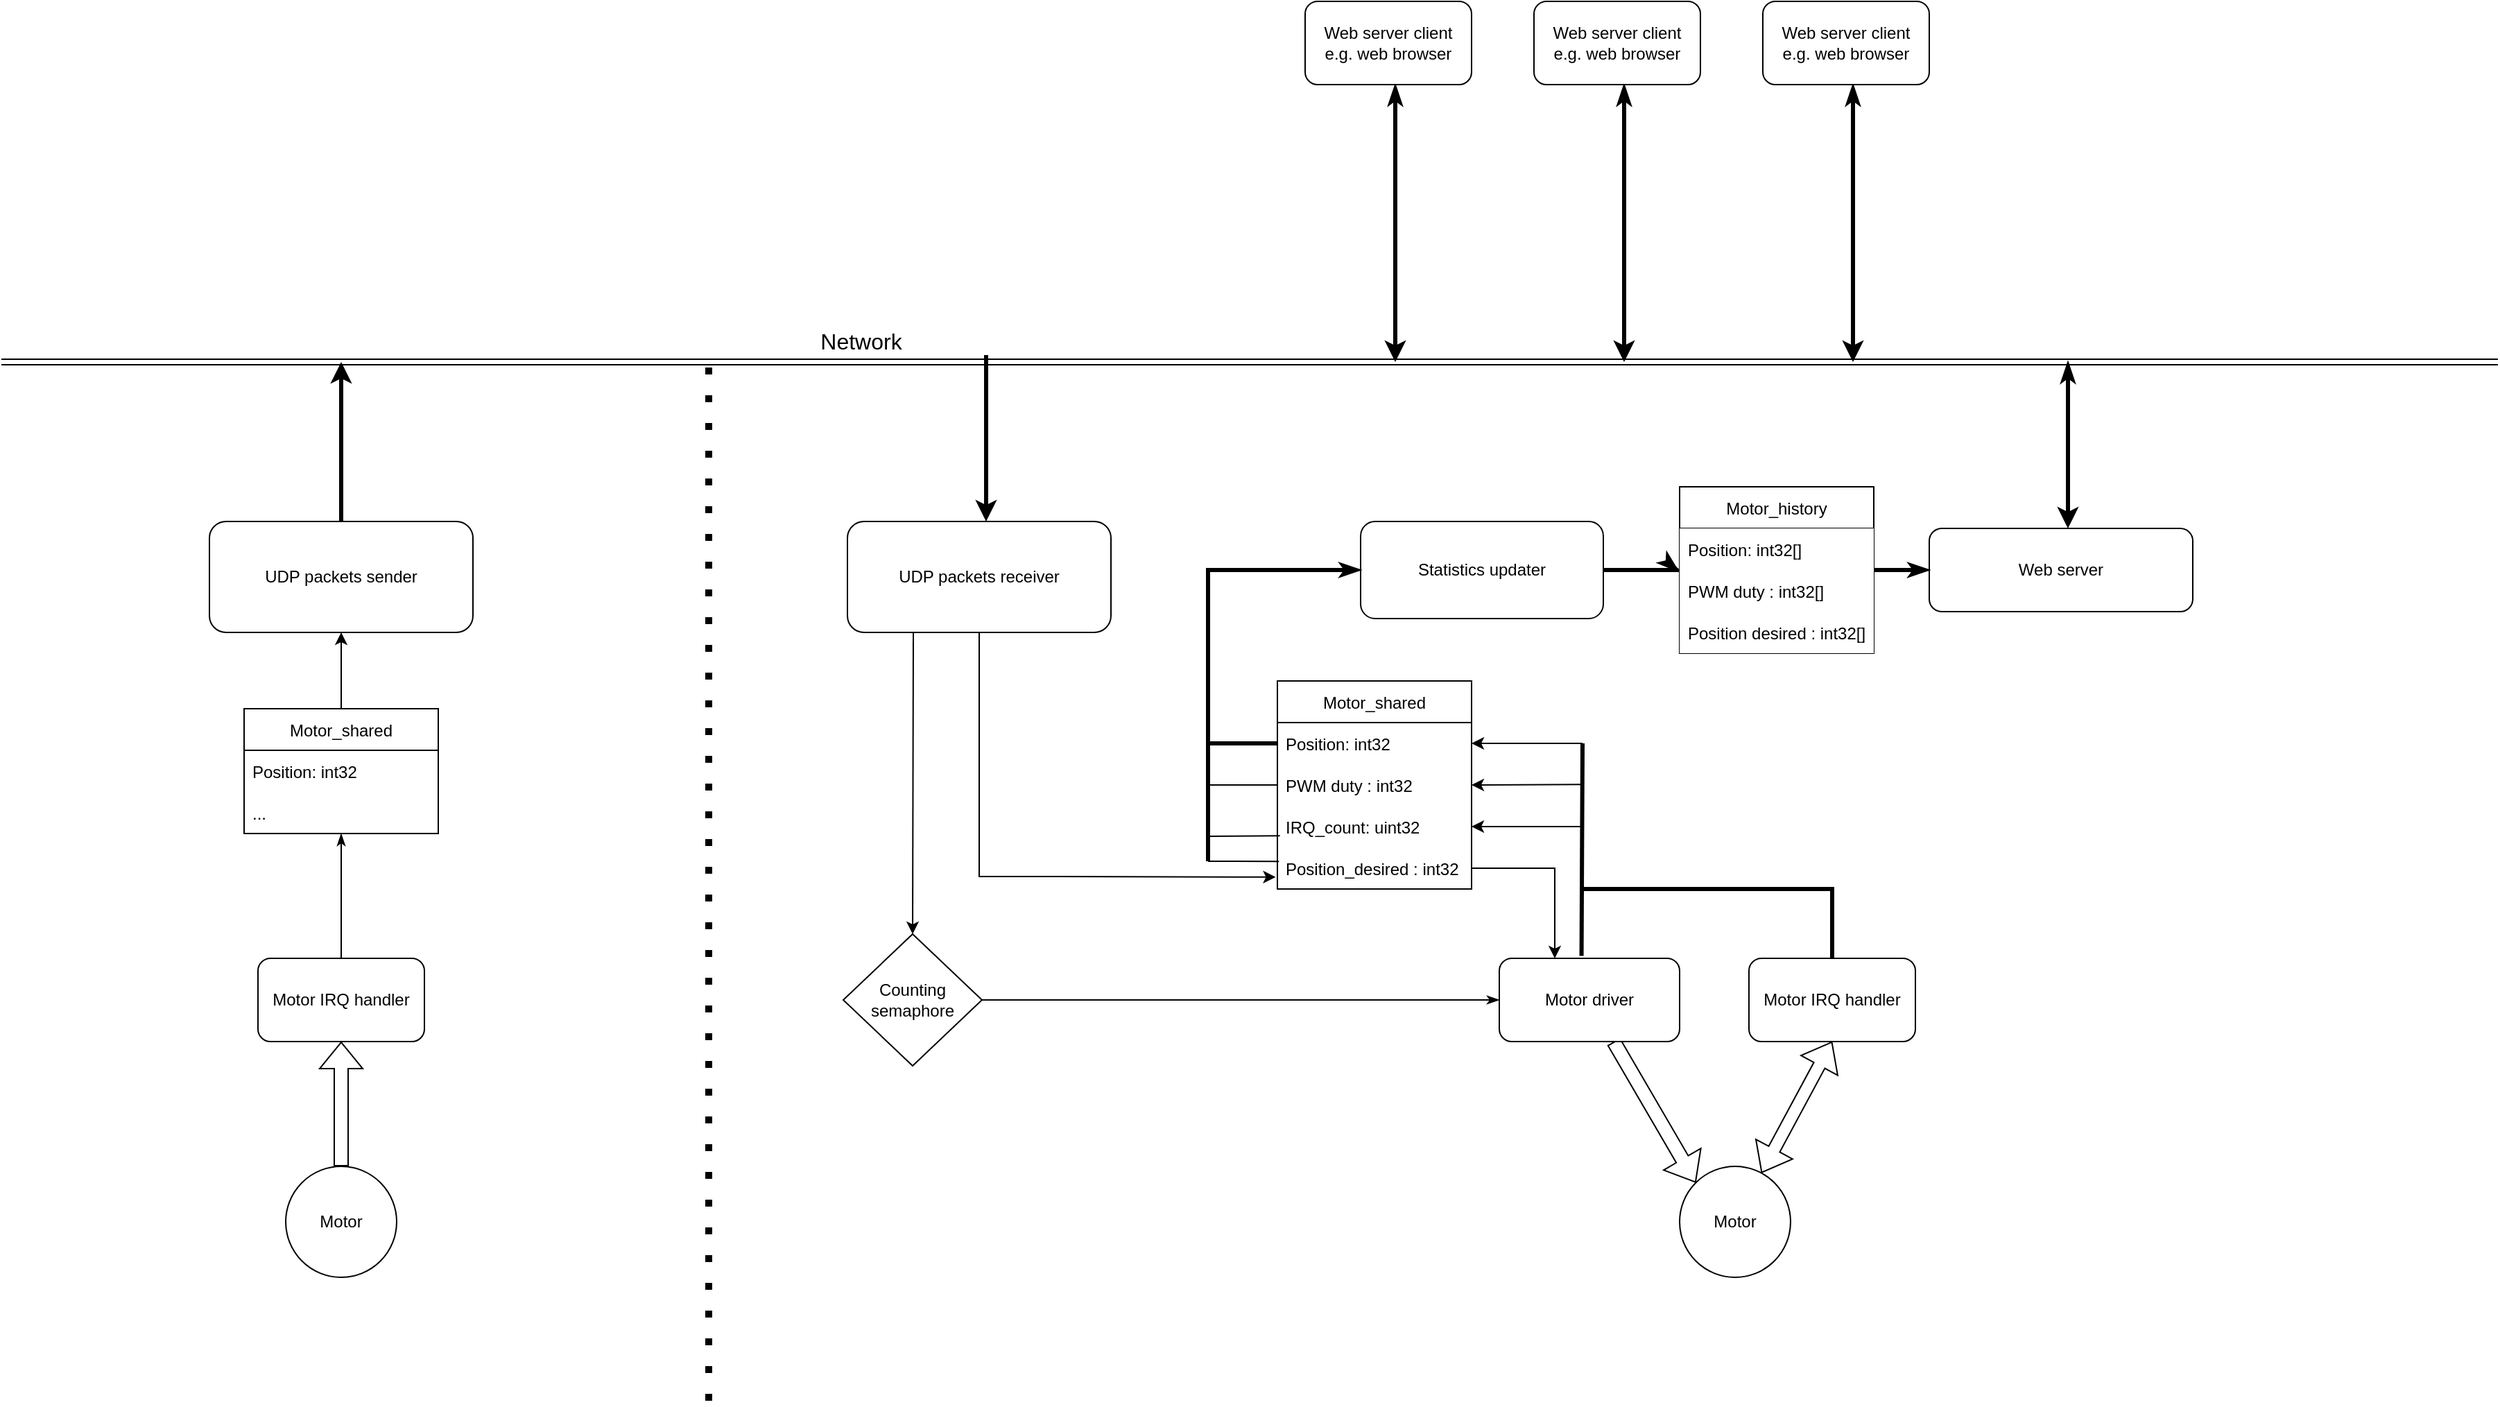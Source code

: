 <mxfile version="15.9.1" type="device"><diagram id="R2lEEEUBdFMjLlhIrx00" name="Page-1"><mxGraphModel dx="2628" dy="2199" grid="1" gridSize="10" guides="1" tooltips="1" connect="1" arrows="1" fold="1" page="1" pageScale="1" pageWidth="850" pageHeight="1100" math="0" shadow="0" extFonts="Permanent Marker^https://fonts.googleapis.com/css?family=Permanent+Marker"><root><mxCell id="0"/><mxCell id="1" parent="0"/><mxCell id="WJun9DpAVk-pLObTnoBj-44" value="" style="shape=flexArrow;endArrow=classic;html=1;rounded=0;strokeWidth=1;entryX=0;entryY=0;entryDx=0;entryDy=0;" edge="1" parent="1" source="Pq_C5fKfiTd_kP-b9lsP-4" target="Pq_C5fKfiTd_kP-b9lsP-5"><mxGeometry width="50" height="50" relative="1" as="geometry"><mxPoint x="380" y="420" as="sourcePoint"/><mxPoint x="430" y="370" as="targetPoint"/></mxGeometry></mxCell><mxCell id="Pq_C5fKfiTd_kP-b9lsP-4" value="&lt;div&gt;Motor driver&lt;/div&gt;" style="rounded=1;whiteSpace=wrap;html=1;" parent="1" vertex="1"><mxGeometry x="570" y="340" width="130" height="60" as="geometry"/></mxCell><mxCell id="Pq_C5fKfiTd_kP-b9lsP-5" value="Motor" style="ellipse;whiteSpace=wrap;html=1;aspect=fixed;" parent="1" vertex="1"><mxGeometry x="700" y="490" width="80" height="80" as="geometry"/></mxCell><mxCell id="Pq_C5fKfiTd_kP-b9lsP-8" value="&lt;div&gt;UDP packets receiver&lt;/div&gt;" style="rounded=1;whiteSpace=wrap;html=1;" parent="1" vertex="1"><mxGeometry x="100" y="25" width="190" height="80" as="geometry"/></mxCell><mxCell id="Pq_C5fKfiTd_kP-b9lsP-13" value="Motor_shared" style="swimlane;fontStyle=0;childLayout=stackLayout;horizontal=1;startSize=30;horizontalStack=0;resizeParent=1;resizeParentMax=0;resizeLast=0;collapsible=1;marginBottom=0;resizeHeight=1;" parent="1" vertex="1"><mxGeometry x="410" y="140" width="140" height="150" as="geometry"/></mxCell><mxCell id="Pq_C5fKfiTd_kP-b9lsP-14" value="Position: int32" style="text;strokeColor=none;fillColor=none;align=left;verticalAlign=middle;spacingLeft=4;spacingRight=4;overflow=hidden;points=[[0,0.5],[1,0.5]];portConstraint=eastwest;rotatable=0;" parent="Pq_C5fKfiTd_kP-b9lsP-13" vertex="1"><mxGeometry y="30" width="140" height="30" as="geometry"/></mxCell><mxCell id="Pq_C5fKfiTd_kP-b9lsP-29" value="PWM duty : int32" style="text;strokeColor=none;fillColor=none;align=left;verticalAlign=middle;spacingLeft=4;spacingRight=4;overflow=hidden;points=[[0,0.5],[1,0.5]];portConstraint=eastwest;rotatable=0;" parent="Pq_C5fKfiTd_kP-b9lsP-13" vertex="1"><mxGeometry y="60" width="140" height="30" as="geometry"/></mxCell><mxCell id="Pq_C5fKfiTd_kP-b9lsP-23" value="IRQ_count: uint32" style="text;strokeColor=none;fillColor=none;align=left;verticalAlign=middle;spacingLeft=4;spacingRight=4;overflow=hidden;points=[[0,0.5],[1,0.5]];portConstraint=eastwest;rotatable=0;" parent="Pq_C5fKfiTd_kP-b9lsP-13" vertex="1"><mxGeometry y="90" width="140" height="30" as="geometry"/></mxCell><mxCell id="Pq_C5fKfiTd_kP-b9lsP-15" value="Position_desired : int32" style="text;strokeColor=none;fillColor=none;align=left;verticalAlign=middle;spacingLeft=4;spacingRight=4;overflow=hidden;points=[[0,0.5],[1,0.5]];portConstraint=eastwest;rotatable=0;" parent="Pq_C5fKfiTd_kP-b9lsP-13" vertex="1"><mxGeometry y="120" width="140" height="30" as="geometry"/></mxCell><mxCell id="WJun9DpAVk-pLObTnoBj-30" style="edgeStyle=orthogonalEdgeStyle;rounded=0;orthogonalLoop=1;jettySize=auto;html=1;startArrow=classic;startFill=1;endArrow=classicThin;endFill=1;strokeWidth=3;" edge="1" parent="1" source="Pq_C5fKfiTd_kP-b9lsP-32"><mxGeometry relative="1" as="geometry"><mxPoint x="980" y="-90" as="targetPoint"/><Array as="points"><mxPoint x="980" y="-60"/></Array></mxGeometry></mxCell><mxCell id="Pq_C5fKfiTd_kP-b9lsP-32" value="&lt;div&gt;Web server&lt;/div&gt;" style="rounded=1;whiteSpace=wrap;html=1;" parent="1" vertex="1"><mxGeometry x="880" y="30" width="190" height="60" as="geometry"/></mxCell><mxCell id="Pq_C5fKfiTd_kP-b9lsP-38" value="" style="endArrow=classic;html=1;rounded=0;strokeWidth=1;entryX=1;entryY=0.5;entryDx=0;entryDy=0;" parent="1" target="Pq_C5fKfiTd_kP-b9lsP-23" edge="1"><mxGeometry width="50" height="50" relative="1" as="geometry"><mxPoint x="630" y="245" as="sourcePoint"/><mxPoint x="420" y="360" as="targetPoint"/></mxGeometry></mxCell><mxCell id="Pq_C5fKfiTd_kP-b9lsP-39" value="" style="endArrow=classic;html=1;rounded=0;strokeWidth=1;entryX=1;entryY=0.5;entryDx=0;entryDy=0;" parent="1" target="Pq_C5fKfiTd_kP-b9lsP-29" edge="1"><mxGeometry width="50" height="50" relative="1" as="geometry"><mxPoint x="630" y="214.58" as="sourcePoint"/><mxPoint x="580" y="215" as="targetPoint"/></mxGeometry></mxCell><mxCell id="Pq_C5fKfiTd_kP-b9lsP-40" value="" style="endArrow=classic;html=1;rounded=0;strokeWidth=1;entryX=1;entryY=0.5;entryDx=0;entryDy=0;" parent="1" target="Pq_C5fKfiTd_kP-b9lsP-14" edge="1"><mxGeometry width="50" height="50" relative="1" as="geometry"><mxPoint x="630" y="185" as="sourcePoint"/><mxPoint x="580" y="190.42" as="targetPoint"/></mxGeometry></mxCell><mxCell id="Pq_C5fKfiTd_kP-b9lsP-41" value="" style="endArrow=none;html=1;rounded=0;strokeWidth=3;arcSize=22;endFill=0;startArrow=none;startFill=0;exitX=0.456;exitY=-0.03;exitDx=0;exitDy=0;exitPerimeter=0;" parent="1" source="Pq_C5fKfiTd_kP-b9lsP-4" edge="1"><mxGeometry width="50" height="50" relative="1" as="geometry"><mxPoint x="630" y="430" as="sourcePoint"/><mxPoint x="630" y="185" as="targetPoint"/></mxGeometry></mxCell><mxCell id="yrS3jWUVd6nLVM5ih09i-14" value="" style="endArrow=classic;html=1;rounded=0;exitX=0.5;exitY=1;exitDx=0;exitDy=0;entryX=-0.009;entryY=0.714;entryDx=0;entryDy=0;entryPerimeter=0;" parent="1" source="Pq_C5fKfiTd_kP-b9lsP-8" target="Pq_C5fKfiTd_kP-b9lsP-15" edge="1"><mxGeometry width="50" height="50" relative="1" as="geometry"><mxPoint x="360" y="320" as="sourcePoint"/><mxPoint x="260" y="220" as="targetPoint"/><Array as="points"><mxPoint x="195" y="281"/><mxPoint x="250" y="281"/></Array></mxGeometry></mxCell><mxCell id="yrS3jWUVd6nLVM5ih09i-15" style="edgeStyle=orthogonalEdgeStyle;rounded=0;orthogonalLoop=1;jettySize=auto;html=1;startArrow=none;startFill=0;endArrow=classic;endFill=1;" parent="1" source="Pq_C5fKfiTd_kP-b9lsP-15" target="Pq_C5fKfiTd_kP-b9lsP-4" edge="1"><mxGeometry relative="1" as="geometry"><mxPoint x="610" y="275" as="targetPoint"/><Array as="points"><mxPoint x="610" y="275"/></Array></mxGeometry></mxCell><mxCell id="WJun9DpAVk-pLObTnoBj-20" style="edgeStyle=orthogonalEdgeStyle;rounded=0;orthogonalLoop=1;jettySize=auto;html=1;entryX=-0.007;entryY=1.029;entryDx=0;entryDy=0;entryPerimeter=0;startArrow=none;startFill=0;endArrow=classicThin;endFill=1;strokeWidth=3;" edge="1" parent="1" source="WJun9DpAVk-pLObTnoBj-2" target="WJun9DpAVk-pLObTnoBj-14"><mxGeometry relative="1" as="geometry"><Array as="points"><mxPoint x="698" y="60"/><mxPoint x="698" y="61"/></Array></mxGeometry></mxCell><mxCell id="WJun9DpAVk-pLObTnoBj-2" value="Statistics updater" style="rounded=1;whiteSpace=wrap;html=1;" vertex="1" parent="1"><mxGeometry x="470" y="25" width="175" height="70" as="geometry"/></mxCell><mxCell id="WJun9DpAVk-pLObTnoBj-6" value="" style="endArrow=none;html=1;rounded=0;exitX=0.013;exitY=0.719;exitDx=0;exitDy=0;exitPerimeter=0;" edge="1" parent="1" source="Pq_C5fKfiTd_kP-b9lsP-23"><mxGeometry width="50" height="50" relative="1" as="geometry"><mxPoint x="420" y="270" as="sourcePoint"/><mxPoint x="360" y="252" as="targetPoint"/></mxGeometry></mxCell><mxCell id="WJun9DpAVk-pLObTnoBj-8" value="" style="endArrow=none;html=1;rounded=0;exitX=0;exitY=0.5;exitDx=0;exitDy=0;" edge="1" parent="1" source="Pq_C5fKfiTd_kP-b9lsP-29"><mxGeometry width="50" height="50" relative="1" as="geometry"><mxPoint x="420" y="270" as="sourcePoint"/><mxPoint x="360" y="215" as="targetPoint"/></mxGeometry></mxCell><mxCell id="WJun9DpAVk-pLObTnoBj-9" value="" style="endArrow=none;html=1;rounded=0;exitX=0.008;exitY=0.338;exitDx=0;exitDy=0;exitPerimeter=0;" edge="1" parent="1" source="Pq_C5fKfiTd_kP-b9lsP-15"><mxGeometry width="50" height="50" relative="1" as="geometry"><mxPoint x="420" y="270" as="sourcePoint"/><mxPoint x="360" y="270" as="targetPoint"/></mxGeometry></mxCell><mxCell id="WJun9DpAVk-pLObTnoBj-10" value="" style="endArrow=classicThin;html=1;rounded=0;entryX=0;entryY=0.5;entryDx=0;entryDy=0;strokeWidth=3;startArrow=none;startFill=0;endFill=1;" edge="1" parent="1" target="WJun9DpAVk-pLObTnoBj-2"><mxGeometry width="50" height="50" relative="1" as="geometry"><mxPoint x="360" y="185" as="sourcePoint"/><mxPoint x="360" y="70" as="targetPoint"/><Array as="points"><mxPoint x="360" y="60"/></Array></mxGeometry></mxCell><mxCell id="WJun9DpAVk-pLObTnoBj-12" value="" style="endArrow=none;html=1;rounded=0;entryDx=0;entryDy=0;strokeWidth=3;" edge="1" parent="1"><mxGeometry width="50" height="50" relative="1" as="geometry"><mxPoint x="360" y="270" as="sourcePoint"/><mxPoint x="360" y="185" as="targetPoint"/><Array as="points"/></mxGeometry></mxCell><mxCell id="WJun9DpAVk-pLObTnoBj-19" style="edgeStyle=orthogonalEdgeStyle;rounded=0;orthogonalLoop=1;jettySize=auto;html=1;startArrow=none;startFill=0;endArrow=classicThin;endFill=1;strokeWidth=3;" edge="1" parent="1" source="WJun9DpAVk-pLObTnoBj-13" target="Pq_C5fKfiTd_kP-b9lsP-32"><mxGeometry relative="1" as="geometry"/></mxCell><mxCell id="WJun9DpAVk-pLObTnoBj-13" value="Motor_history" style="swimlane;fontStyle=0;childLayout=stackLayout;horizontal=1;startSize=30;horizontalStack=0;resizeParent=1;resizeParentMax=0;resizeLast=0;collapsible=1;marginBottom=0;resizeHeight=1;" vertex="1" parent="1"><mxGeometry x="700" width="140" height="120" as="geometry"/></mxCell><mxCell id="WJun9DpAVk-pLObTnoBj-14" value="Position: int32[]" style="text;align=left;verticalAlign=middle;spacingLeft=4;spacingRight=4;overflow=hidden;points=[[0,0.5],[1,0.5]];portConstraint=eastwest;rotatable=0;fillColor=default;" vertex="1" parent="WJun9DpAVk-pLObTnoBj-13"><mxGeometry y="30" width="140" height="30" as="geometry"/></mxCell><mxCell id="WJun9DpAVk-pLObTnoBj-15" value="PWM duty : int32[]" style="text;strokeColor=none;fillColor=default;align=left;verticalAlign=middle;spacingLeft=4;spacingRight=4;overflow=hidden;points=[[0,0.5],[1,0.5]];portConstraint=eastwest;rotatable=0;" vertex="1" parent="WJun9DpAVk-pLObTnoBj-13"><mxGeometry y="60" width="140" height="30" as="geometry"/></mxCell><mxCell id="WJun9DpAVk-pLObTnoBj-17" value="Position desired : int32[]" style="text;align=left;verticalAlign=middle;spacingLeft=4;spacingRight=4;overflow=hidden;points=[[0,0.5],[1,0.5]];portConstraint=eastwest;rotatable=0;fillColor=default;" vertex="1" parent="WJun9DpAVk-pLObTnoBj-13"><mxGeometry y="90" width="140" height="30" as="geometry"/></mxCell><mxCell id="WJun9DpAVk-pLObTnoBj-25" style="edgeStyle=orthogonalEdgeStyle;rounded=0;orthogonalLoop=1;jettySize=auto;html=1;exitX=1;exitY=0.5;exitDx=0;exitDy=0;entryX=0;entryY=0.5;entryDx=0;entryDy=0;startArrow=none;startFill=0;endArrow=classicThin;endFill=1;strokeWidth=1;" edge="1" parent="1" source="WJun9DpAVk-pLObTnoBj-24" target="Pq_C5fKfiTd_kP-b9lsP-4"><mxGeometry relative="1" as="geometry"/></mxCell><mxCell id="WJun9DpAVk-pLObTnoBj-24" value="&lt;div&gt;Counting&lt;/div&gt;&lt;div&gt;semaphore&lt;br&gt;&lt;/div&gt;" style="rhombus;whiteSpace=wrap;html=1;rounded=0;fillColor=default;" vertex="1" parent="1"><mxGeometry x="97" y="322.5" width="100" height="95" as="geometry"/></mxCell><mxCell id="WJun9DpAVk-pLObTnoBj-26" value="" style="endArrow=classic;html=1;rounded=0;strokeWidth=1;entryX=0.5;entryY=0;entryDx=0;entryDy=0;exitX=0.25;exitY=1;exitDx=0;exitDy=0;" edge="1" parent="1" source="Pq_C5fKfiTd_kP-b9lsP-8" target="WJun9DpAVk-pLObTnoBj-24"><mxGeometry width="50" height="50" relative="1" as="geometry"><mxPoint x="130" y="110" as="sourcePoint"/><mxPoint x="610" y="350" as="targetPoint"/><Array as="points"/></mxGeometry></mxCell><mxCell id="WJun9DpAVk-pLObTnoBj-27" value="" style="shape=link;html=1;rounded=0;startArrow=none;startFill=0;endArrow=classicThin;endFill=1;strokeWidth=1;" edge="1" parent="1"><mxGeometry width="100" relative="1" as="geometry"><mxPoint x="-510" y="-90" as="sourcePoint"/><mxPoint x="1290" y="-90" as="targetPoint"/></mxGeometry></mxCell><mxCell id="WJun9DpAVk-pLObTnoBj-28" value="Network" style="text;html=1;strokeColor=none;fillColor=none;align=center;verticalAlign=middle;whiteSpace=wrap;rounded=0;fontSize=16;" vertex="1" parent="1"><mxGeometry x="80" y="-120" width="60" height="30" as="geometry"/></mxCell><mxCell id="WJun9DpAVk-pLObTnoBj-33" value="" style="endArrow=classic;html=1;rounded=0;strokeWidth=3;" edge="1" parent="1"><mxGeometry width="50" height="50" relative="1" as="geometry"><mxPoint x="200" y="-95" as="sourcePoint"/><mxPoint x="200" y="25" as="targetPoint"/><Array as="points"><mxPoint x="200" y="-55"/></Array></mxGeometry></mxCell><mxCell id="WJun9DpAVk-pLObTnoBj-37" style="edgeStyle=orthogonalEdgeStyle;rounded=0;orthogonalLoop=1;jettySize=auto;html=1;startArrow=classic;startFill=1;endArrow=classicThin;endFill=1;strokeWidth=3;" edge="1" parent="1"><mxGeometry relative="1" as="geometry"><mxPoint x="660" y="-290" as="targetPoint"/><mxPoint x="660" y="-90" as="sourcePoint"/><Array as="points"><mxPoint x="660" y="-280"/></Array></mxGeometry></mxCell><mxCell id="WJun9DpAVk-pLObTnoBj-38" value="&lt;div&gt;Web server client&lt;/div&gt;&lt;div&gt;e.g. web browser&lt;/div&gt;" style="rounded=1;whiteSpace=wrap;html=1;fillColor=#FFFFFF;" vertex="1" parent="1"><mxGeometry x="595" y="-350" width="120" height="60" as="geometry"/></mxCell><mxCell id="WJun9DpAVk-pLObTnoBj-39" value="&lt;div&gt;UDP packets sender&lt;br&gt;&lt;/div&gt;" style="rounded=1;whiteSpace=wrap;html=1;" vertex="1" parent="1"><mxGeometry x="-360" y="25" width="190" height="80" as="geometry"/></mxCell><mxCell id="WJun9DpAVk-pLObTnoBj-40" value="" style="endArrow=none;html=1;rounded=0;strokeWidth=3;entryX=0;entryY=0.5;entryDx=0;entryDy=0;" edge="1" parent="1" target="Pq_C5fKfiTd_kP-b9lsP-14"><mxGeometry width="50" height="50" relative="1" as="geometry"><mxPoint x="360" y="185" as="sourcePoint"/><mxPoint x="390" y="120" as="targetPoint"/></mxGeometry></mxCell><mxCell id="WJun9DpAVk-pLObTnoBj-41" value="Motor IRQ handler" style="rounded=1;whiteSpace=wrap;html=1;fillColor=#FFFFFF;" vertex="1" parent="1"><mxGeometry x="750" y="340" width="120" height="60" as="geometry"/></mxCell><mxCell id="WJun9DpAVk-pLObTnoBj-43" value="" style="shape=flexArrow;endArrow=classic;startArrow=classic;html=1;rounded=0;strokeWidth=1;width=9;entryX=0.5;entryY=1;entryDx=0;entryDy=0;" edge="1" parent="1" source="Pq_C5fKfiTd_kP-b9lsP-5" target="WJun9DpAVk-pLObTnoBj-41"><mxGeometry width="100" height="100" relative="1" as="geometry"><mxPoint x="350" y="450" as="sourcePoint"/><mxPoint x="450" y="350" as="targetPoint"/></mxGeometry></mxCell><mxCell id="WJun9DpAVk-pLObTnoBj-45" value="" style="endArrow=none;html=1;rounded=0;strokeWidth=3;exitX=0.5;exitY=0;exitDx=0;exitDy=0;" edge="1" parent="1" source="WJun9DpAVk-pLObTnoBj-41"><mxGeometry width="50" height="50" relative="1" as="geometry"><mxPoint x="380" y="420" as="sourcePoint"/><mxPoint x="630" y="290" as="targetPoint"/><Array as="points"><mxPoint x="810" y="290"/></Array></mxGeometry></mxCell><mxCell id="WJun9DpAVk-pLObTnoBj-47" value="Motor_shared" style="swimlane;fontStyle=0;childLayout=stackLayout;horizontal=1;startSize=30;horizontalStack=0;resizeParent=1;resizeParentMax=0;resizeLast=0;collapsible=1;marginBottom=0;resizeHeight=1;" vertex="1" parent="1"><mxGeometry x="-335" y="160" width="140" height="90" as="geometry"/></mxCell><mxCell id="WJun9DpAVk-pLObTnoBj-48" value="Position: int32" style="text;strokeColor=none;fillColor=none;align=left;verticalAlign=middle;spacingLeft=4;spacingRight=4;overflow=hidden;points=[[0,0.5],[1,0.5]];portConstraint=eastwest;rotatable=0;" vertex="1" parent="WJun9DpAVk-pLObTnoBj-47"><mxGeometry y="30" width="140" height="30" as="geometry"/></mxCell><mxCell id="WJun9DpAVk-pLObTnoBj-50" value="..." style="text;strokeColor=none;fillColor=none;align=left;verticalAlign=middle;spacingLeft=4;spacingRight=4;overflow=hidden;points=[[0,0.5],[1,0.5]];portConstraint=eastwest;rotatable=0;" vertex="1" parent="WJun9DpAVk-pLObTnoBj-47"><mxGeometry y="60" width="140" height="30" as="geometry"/></mxCell><mxCell id="WJun9DpAVk-pLObTnoBj-67" style="edgeStyle=orthogonalEdgeStyle;rounded=0;orthogonalLoop=1;jettySize=auto;html=1;fontSize=16;startArrow=none;startFill=0;endArrow=classicThin;endFill=1;strokeWidth=1;" edge="1" parent="1" source="WJun9DpAVk-pLObTnoBj-52" target="WJun9DpAVk-pLObTnoBj-47"><mxGeometry relative="1" as="geometry"/></mxCell><mxCell id="WJun9DpAVk-pLObTnoBj-52" value="Motor IRQ handler" style="rounded=1;whiteSpace=wrap;html=1;fillColor=#FFFFFF;" vertex="1" parent="1"><mxGeometry x="-325" y="340" width="120" height="60" as="geometry"/></mxCell><mxCell id="WJun9DpAVk-pLObTnoBj-53" value="Motor" style="ellipse;whiteSpace=wrap;html=1;aspect=fixed;" vertex="1" parent="1"><mxGeometry x="-305" y="490" width="80" height="80" as="geometry"/></mxCell><mxCell id="WJun9DpAVk-pLObTnoBj-54" value="" style="shape=flexArrow;endArrow=classic;html=1;rounded=0;strokeWidth=1;" edge="1" parent="1" source="WJun9DpAVk-pLObTnoBj-53" target="WJun9DpAVk-pLObTnoBj-52"><mxGeometry width="50" height="50" relative="1" as="geometry"><mxPoint x="860.0" y="440" as="sourcePoint"/><mxPoint x="936.716" y="511.716" as="targetPoint"/></mxGeometry></mxCell><mxCell id="WJun9DpAVk-pLObTnoBj-55" value="" style="endArrow=none;dashed=1;html=1;dashPattern=1 3;strokeWidth=5;rounded=0;" edge="1" parent="1"><mxGeometry width="50" height="50" relative="1" as="geometry"><mxPoint y="658.947" as="sourcePoint"/><mxPoint y="-90" as="targetPoint"/></mxGeometry></mxCell><mxCell id="WJun9DpAVk-pLObTnoBj-59" value="" style="endArrow=classic;html=1;rounded=0;strokeWidth=3;exitX=0.5;exitY=0;exitDx=0;exitDy=0;" edge="1" parent="1" source="WJun9DpAVk-pLObTnoBj-39"><mxGeometry width="50" height="50" relative="1" as="geometry"><mxPoint x="-130" y="170" as="sourcePoint"/><mxPoint x="-265" y="-90" as="targetPoint"/></mxGeometry></mxCell><mxCell id="WJun9DpAVk-pLObTnoBj-61" style="edgeStyle=orthogonalEdgeStyle;rounded=0;orthogonalLoop=1;jettySize=auto;html=1;startArrow=classic;startFill=1;endArrow=classicThin;endFill=1;strokeWidth=3;" edge="1" parent="1"><mxGeometry relative="1" as="geometry"><mxPoint x="495.0" y="-290" as="targetPoint"/><mxPoint x="495.0" y="-90" as="sourcePoint"/><Array as="points"><mxPoint x="495" y="-280"/></Array></mxGeometry></mxCell><mxCell id="WJun9DpAVk-pLObTnoBj-62" value="&lt;div&gt;Web server client&lt;/div&gt;&lt;div&gt;e.g. web browser&lt;/div&gt;" style="rounded=1;whiteSpace=wrap;html=1;fillColor=#FFFFFF;" vertex="1" parent="1"><mxGeometry x="430" y="-350" width="120" height="60" as="geometry"/></mxCell><mxCell id="WJun9DpAVk-pLObTnoBj-63" style="edgeStyle=orthogonalEdgeStyle;rounded=0;orthogonalLoop=1;jettySize=auto;html=1;startArrow=classic;startFill=1;endArrow=classicThin;endFill=1;strokeWidth=3;" edge="1" parent="1"><mxGeometry relative="1" as="geometry"><mxPoint x="825.0" y="-290" as="targetPoint"/><mxPoint x="825.0" y="-90" as="sourcePoint"/><Array as="points"><mxPoint x="825" y="-280"/></Array></mxGeometry></mxCell><mxCell id="WJun9DpAVk-pLObTnoBj-64" value="&lt;div&gt;Web server client&lt;/div&gt;&lt;div&gt;e.g. web browser&lt;/div&gt;" style="rounded=1;whiteSpace=wrap;html=1;fillColor=#FFFFFF;" vertex="1" parent="1"><mxGeometry x="760" y="-350" width="120" height="60" as="geometry"/></mxCell><mxCell id="WJun9DpAVk-pLObTnoBj-66" value="" style="endArrow=classic;html=1;rounded=0;fontSize=16;strokeWidth=1;entryX=0.5;entryY=1;entryDx=0;entryDy=0;exitX=0.5;exitY=0;exitDx=0;exitDy=0;" edge="1" parent="1" source="WJun9DpAVk-pLObTnoBj-47" target="WJun9DpAVk-pLObTnoBj-39"><mxGeometry width="50" height="50" relative="1" as="geometry"><mxPoint x="-50" y="160" as="sourcePoint"/><mxPoint y="110" as="targetPoint"/></mxGeometry></mxCell></root></mxGraphModel></diagram></mxfile>
